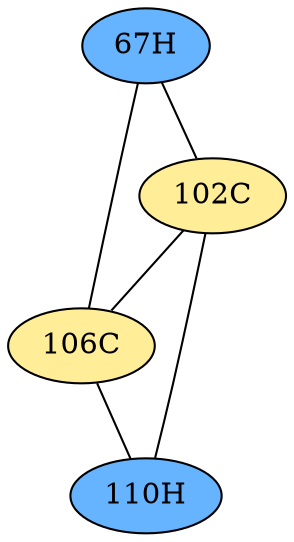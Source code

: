 // The Round Table
graph {
	"67H" [fillcolor="#66B3FF" style=radial]
	"102C" [fillcolor="#FFED97" style=radial]
	"67H" -- "102C" [penwidth=1]
	"67H" [fillcolor="#66B3FF" style=radial]
	"106C" [fillcolor="#FFED97" style=radial]
	"67H" -- "106C" [penwidth=1]
	"102C" [fillcolor="#FFED97" style=radial]
	"106C" [fillcolor="#FFED97" style=radial]
	"102C" -- "106C" [penwidth=1]
	"102C" [fillcolor="#FFED97" style=radial]
	"110H" [fillcolor="#66B3FF" style=radial]
	"102C" -- "110H" [penwidth=1]
	"106C" [fillcolor="#FFED97" style=radial]
	"110H" [fillcolor="#66B3FF" style=radial]
	"106C" -- "110H" [penwidth=1]
}
